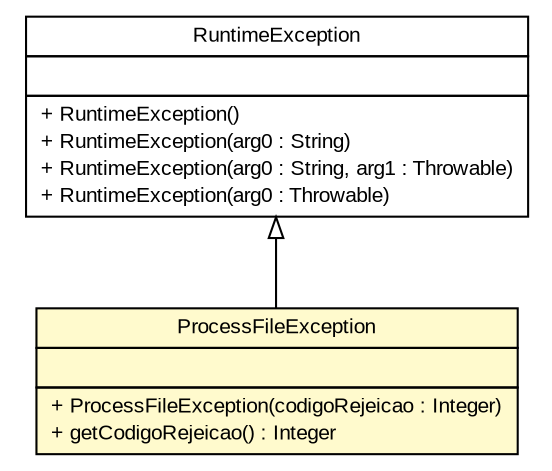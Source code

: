 #!/usr/local/bin/dot
#
# Class diagram 
# Generated by UMLGraph version R5_6 (http://www.umlgraph.org/)
#

digraph G {
	edge [fontname="arial",fontsize=10,labelfontname="arial",labelfontsize=10];
	node [fontname="arial",fontsize=10,shape=plaintext];
	nodesep=0.25;
	ranksep=0.5;
	// br.gov.to.sefaz.exception.file.ProcessFileException
	c38 [label=<<table title="br.gov.to.sefaz.exception.file.ProcessFileException" border="0" cellborder="1" cellspacing="0" cellpadding="2" port="p" bgcolor="lemonChiffon" href="./ProcessFileException.html">
		<tr><td><table border="0" cellspacing="0" cellpadding="1">
<tr><td align="center" balign="center"> ProcessFileException </td></tr>
		</table></td></tr>
		<tr><td><table border="0" cellspacing="0" cellpadding="1">
<tr><td align="left" balign="left">  </td></tr>
		</table></td></tr>
		<tr><td><table border="0" cellspacing="0" cellpadding="1">
<tr><td align="left" balign="left"> + ProcessFileException(codigoRejeicao : Integer) </td></tr>
<tr><td align="left" balign="left"> + getCodigoRejeicao() : Integer </td></tr>
		</table></td></tr>
		</table>>, URL="./ProcessFileException.html", fontname="arial", fontcolor="black", fontsize=10.0];
	//br.gov.to.sefaz.exception.file.ProcessFileException extends java.lang.RuntimeException
	c39:p -> c38:p [dir=back,arrowtail=empty];
	// java.lang.RuntimeException
	c39 [label=<<table title="java.lang.RuntimeException" border="0" cellborder="1" cellspacing="0" cellpadding="2" port="p" href="http://java.sun.com/j2se/1.4.2/docs/api/java/lang/RuntimeException.html">
		<tr><td><table border="0" cellspacing="0" cellpadding="1">
<tr><td align="center" balign="center"> RuntimeException </td></tr>
		</table></td></tr>
		<tr><td><table border="0" cellspacing="0" cellpadding="1">
<tr><td align="left" balign="left">  </td></tr>
		</table></td></tr>
		<tr><td><table border="0" cellspacing="0" cellpadding="1">
<tr><td align="left" balign="left"> + RuntimeException() </td></tr>
<tr><td align="left" balign="left"> + RuntimeException(arg0 : String) </td></tr>
<tr><td align="left" balign="left"> + RuntimeException(arg0 : String, arg1 : Throwable) </td></tr>
<tr><td align="left" balign="left"> + RuntimeException(arg0 : Throwable) </td></tr>
		</table></td></tr>
		</table>>, URL="http://java.sun.com/j2se/1.4.2/docs/api/java/lang/RuntimeException.html", fontname="arial", fontcolor="black", fontsize=10.0];
}

